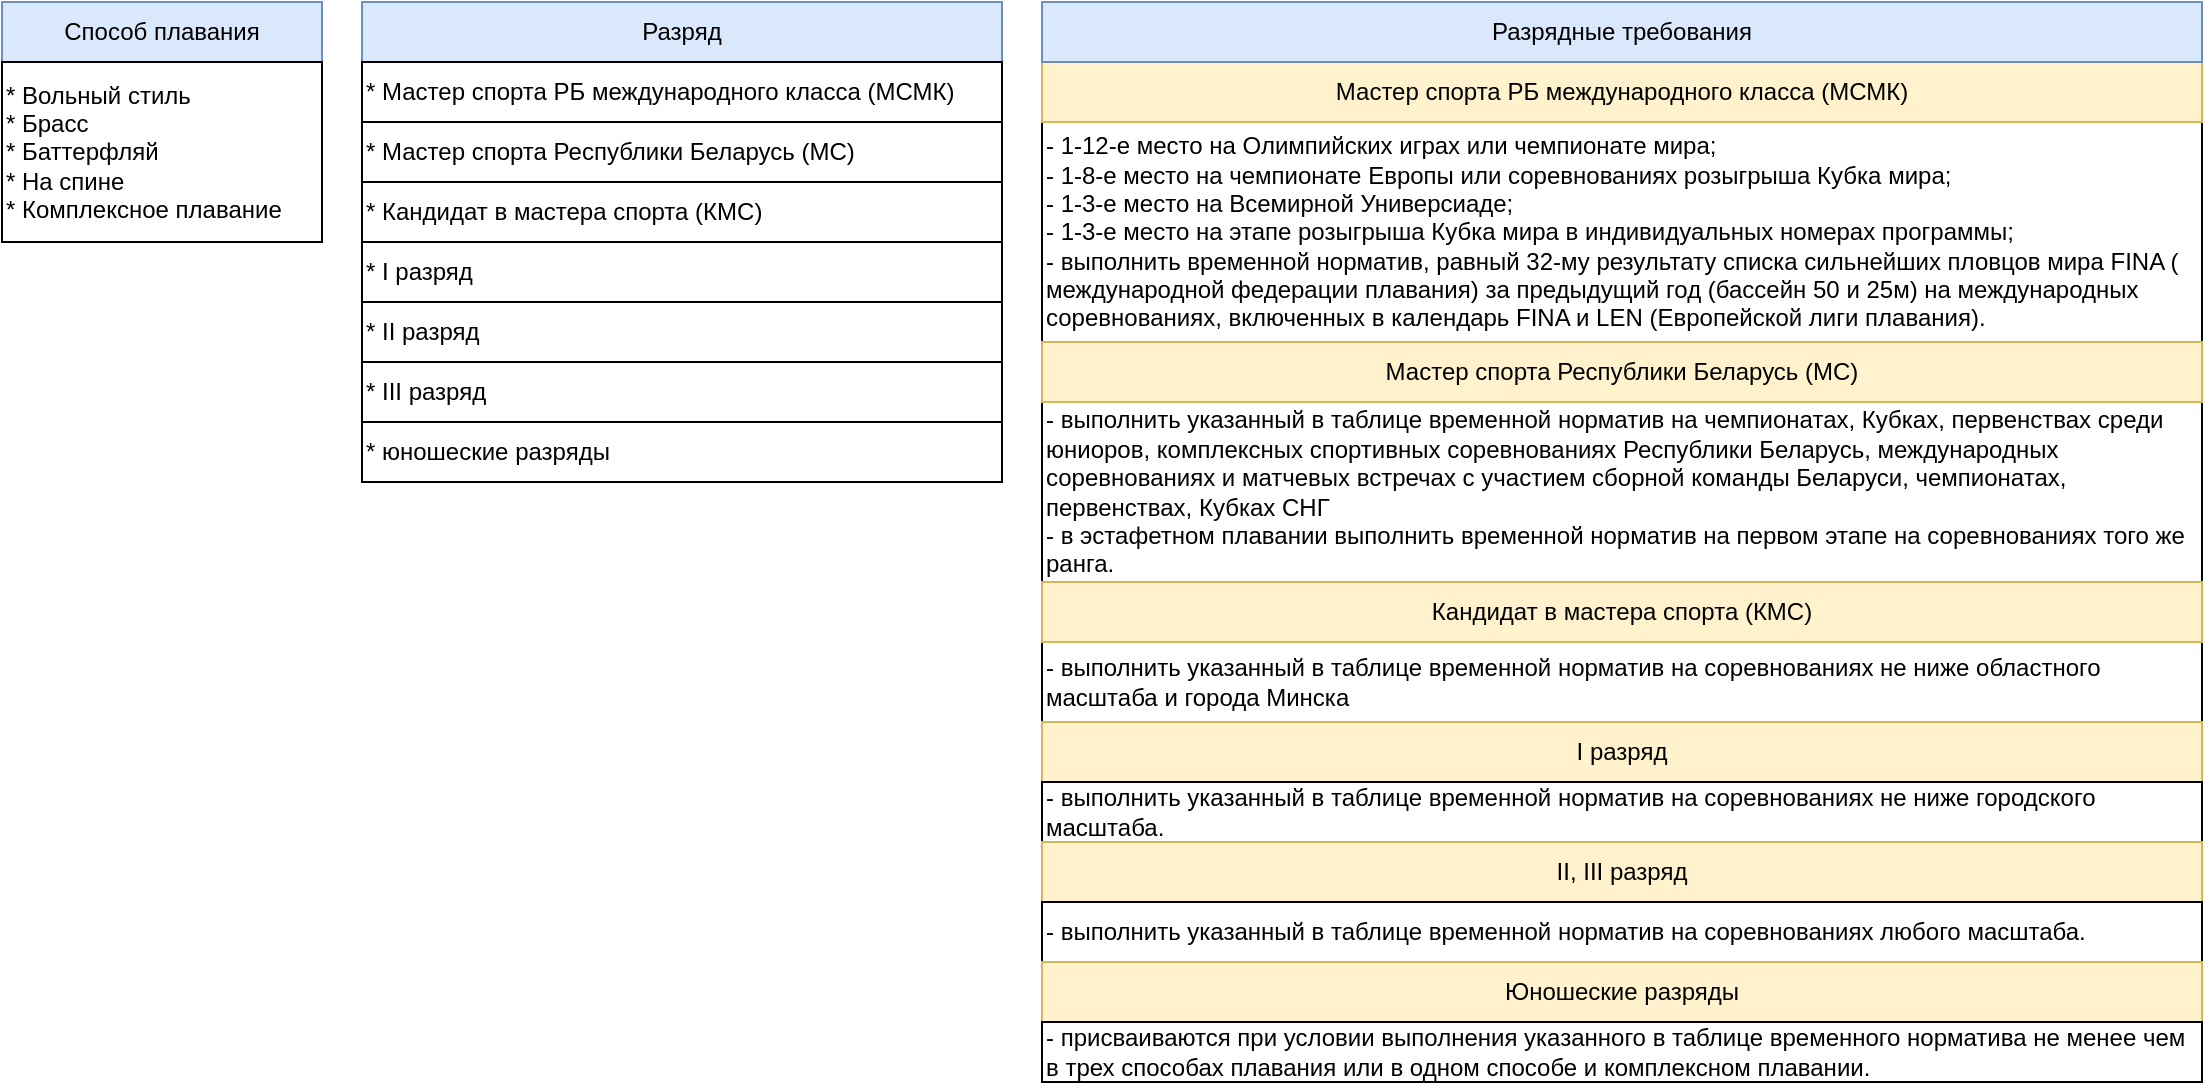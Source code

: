 <mxfile version="18.1.3" type="github" pages="2">
  <diagram id="3uBRCvRjeWxK8TYO13-e" name="Page-1">
    <mxGraphModel dx="1426" dy="673" grid="1" gridSize="10" guides="1" tooltips="1" connect="1" arrows="1" fold="1" page="1" pageScale="1" pageWidth="827" pageHeight="1169" math="0" shadow="0">
      <root>
        <mxCell id="0" />
        <mxCell id="1" parent="0" />
        <mxCell id="oqson8gnHEtwU5q6xzS6-1" value="Способ плавания" style="rounded=0;whiteSpace=wrap;html=1;fillColor=#dae8fc;strokeColor=#6c8ebf;" vertex="1" parent="1">
          <mxGeometry x="40" y="10" width="160" height="30" as="geometry" />
        </mxCell>
        <mxCell id="oqson8gnHEtwU5q6xzS6-2" value="*&amp;nbsp;Вольный стиль&lt;br&gt;*&amp;nbsp;Брасс&lt;br&gt;*&amp;nbsp;Баттерфляй&lt;br&gt;*&amp;nbsp;На спине&lt;br&gt;*&amp;nbsp;Комплексное плавание" style="rounded=0;whiteSpace=wrap;html=1;align=left;" vertex="1" parent="1">
          <mxGeometry x="40" y="40" width="160" height="90" as="geometry" />
        </mxCell>
        <mxCell id="oqson8gnHEtwU5q6xzS6-3" value="Разряд" style="rounded=0;whiteSpace=wrap;html=1;fillColor=#dae8fc;strokeColor=#6c8ebf;" vertex="1" parent="1">
          <mxGeometry x="220" y="10" width="320" height="30" as="geometry" />
        </mxCell>
        <mxCell id="oqson8gnHEtwU5q6xzS6-4" value="* Мастер спорта Республики Беларусь (МС)" style="rounded=0;whiteSpace=wrap;html=1;align=left;" vertex="1" parent="1">
          <mxGeometry x="220" y="70" width="320" height="30" as="geometry" />
        </mxCell>
        <mxCell id="oqson8gnHEtwU5q6xzS6-5" value="*&amp;nbsp;Мастер спорта РБ международного класса (МСМК)" style="rounded=0;whiteSpace=wrap;html=1;align=left;" vertex="1" parent="1">
          <mxGeometry x="220" y="40" width="320" height="30" as="geometry" />
        </mxCell>
        <mxCell id="oqson8gnHEtwU5q6xzS6-6" value="&lt;div&gt;- 1-12-е место на Олимпийских играх или чемпионате мира;&lt;/div&gt;&lt;div&gt;- 1-8-е место на чемпионате Европы или соревнованиях розыгрыша Кубка мира;&lt;/div&gt;&lt;div&gt;- 1-3-е место на Всемирной Универсиаде;&lt;/div&gt;&lt;div&gt;- 1-3-е место на этапе розыгрыша Кубка мира в индивидуальных номерах программы;&lt;/div&gt;&lt;div&gt;- выполнить временной норматив, равный 32-му результату списка сильнейших пловцов мира FINA ( международной федерации плавания) за предыдущий год (бассейн 50 и 25м) на международных соревнованиях, включенных в календарь FINA и LEN (Европейской лиги плавания).&lt;/div&gt;" style="rounded=0;whiteSpace=wrap;html=1;align=left;" vertex="1" parent="1">
          <mxGeometry x="560" y="70" width="580" height="110" as="geometry" />
        </mxCell>
        <mxCell id="oqson8gnHEtwU5q6xzS6-8" value="&lt;div&gt;- выполнить указанный в таблице временной норматив на чемпионатах, Кубках, первенствах среди юниоров, комплексных спортивных соревнованиях Республики Беларусь, международных соревнованиях и матчевых встречах с участием сборной команды Беларуси, чемпионатах, первенствах, Кубках СНГ&lt;/div&gt;&lt;div&gt;- в эстафетном плавании выполнить временной норматив на первом этапе на соревнованиях того же ранга.&lt;/div&gt;" style="rounded=0;whiteSpace=wrap;html=1;align=left;" vertex="1" parent="1">
          <mxGeometry x="560" y="210" width="580" height="90" as="geometry" />
        </mxCell>
        <mxCell id="oqson8gnHEtwU5q6xzS6-10" value="* Кандидат в мастера спорта (КМС)" style="rounded=0;whiteSpace=wrap;html=1;align=left;" vertex="1" parent="1">
          <mxGeometry x="220" y="100" width="320" height="30" as="geometry" />
        </mxCell>
        <mxCell id="oqson8gnHEtwU5q6xzS6-11" value="- выполнить указанный в таблице временной норматив на соревнованиях не ниже областного масштаба и города Минска" style="rounded=0;whiteSpace=wrap;html=1;align=left;" vertex="1" parent="1">
          <mxGeometry x="560" y="330" width="580" height="40" as="geometry" />
        </mxCell>
        <mxCell id="oqson8gnHEtwU5q6xzS6-12" value="* I разряд" style="rounded=0;whiteSpace=wrap;html=1;align=left;" vertex="1" parent="1">
          <mxGeometry x="220" y="130" width="320" height="30" as="geometry" />
        </mxCell>
        <mxCell id="oqson8gnHEtwU5q6xzS6-13" value="* II разряд" style="rounded=0;whiteSpace=wrap;html=1;align=left;" vertex="1" parent="1">
          <mxGeometry x="220" y="160" width="320" height="30" as="geometry" />
        </mxCell>
        <mxCell id="oqson8gnHEtwU5q6xzS6-14" value="* III разряд" style="rounded=0;whiteSpace=wrap;html=1;align=left;" vertex="1" parent="1">
          <mxGeometry x="220" y="190" width="320" height="30" as="geometry" />
        </mxCell>
        <mxCell id="oqson8gnHEtwU5q6xzS6-15" value="* юношеские разряды" style="rounded=0;whiteSpace=wrap;html=1;align=left;" vertex="1" parent="1">
          <mxGeometry x="220" y="220" width="320" height="30" as="geometry" />
        </mxCell>
        <mxCell id="oqson8gnHEtwU5q6xzS6-16" value="&lt;span style=&quot;text-align: left;&quot;&gt;Мастер спорта РБ международного класса (МСМК)&lt;/span&gt;" style="rounded=0;whiteSpace=wrap;html=1;fillColor=#fff2cc;strokeColor=#d6b656;" vertex="1" parent="1">
          <mxGeometry x="560" y="40" width="580" height="30" as="geometry" />
        </mxCell>
        <mxCell id="oqson8gnHEtwU5q6xzS6-18" value="&lt;span style=&quot;text-align: left;&quot;&gt;Мастер спорта Республики Беларусь (МС)&lt;/span&gt;" style="rounded=0;whiteSpace=wrap;html=1;fillColor=#fff2cc;strokeColor=#d6b656;" vertex="1" parent="1">
          <mxGeometry x="560" y="180" width="580" height="30" as="geometry" />
        </mxCell>
        <mxCell id="oqson8gnHEtwU5q6xzS6-19" value="&lt;span style=&quot;text-align: left;&quot;&gt;Кандидат в мастера спорта (КМС)&lt;/span&gt;" style="rounded=0;whiteSpace=wrap;html=1;fillColor=#fff2cc;strokeColor=#d6b656;" vertex="1" parent="1">
          <mxGeometry x="560" y="300" width="580" height="30" as="geometry" />
        </mxCell>
        <mxCell id="oqson8gnHEtwU5q6xzS6-20" value="&lt;span style=&quot;text-align: left;&quot;&gt;I разряд&lt;/span&gt;" style="rounded=0;whiteSpace=wrap;html=1;fillColor=#fff2cc;strokeColor=#d6b656;" vertex="1" parent="1">
          <mxGeometry x="560" y="370" width="580" height="30" as="geometry" />
        </mxCell>
        <mxCell id="oqson8gnHEtwU5q6xzS6-21" value="- выполнить указанный в таблице временной норматив на соревнованиях не ниже городского масштаба." style="rounded=0;whiteSpace=wrap;html=1;align=left;" vertex="1" parent="1">
          <mxGeometry x="560" y="400" width="580" height="30" as="geometry" />
        </mxCell>
        <mxCell id="oqson8gnHEtwU5q6xzS6-22" value="&lt;span style=&quot;text-align: left;&quot;&gt;II, III разряд&lt;/span&gt;" style="rounded=0;whiteSpace=wrap;html=1;fillColor=#fff2cc;strokeColor=#d6b656;" vertex="1" parent="1">
          <mxGeometry x="560" y="430" width="580" height="30" as="geometry" />
        </mxCell>
        <mxCell id="oqson8gnHEtwU5q6xzS6-23" value="- выполнить указанный в таблице временной норматив на соревнованиях любого масштаба." style="rounded=0;whiteSpace=wrap;html=1;align=left;" vertex="1" parent="1">
          <mxGeometry x="560" y="460" width="580" height="30" as="geometry" />
        </mxCell>
        <mxCell id="oqson8gnHEtwU5q6xzS6-24" value="&lt;div style=&quot;text-align: left;&quot;&gt;&lt;span style=&quot;background-color: initial;&quot;&gt;Юношеские разряды&lt;/span&gt;&lt;/div&gt;" style="rounded=0;whiteSpace=wrap;html=1;fillColor=#fff2cc;strokeColor=#d6b656;" vertex="1" parent="1">
          <mxGeometry x="560" y="490" width="580" height="30" as="geometry" />
        </mxCell>
        <mxCell id="oqson8gnHEtwU5q6xzS6-25" value="- присваиваются при условии выполнения указанного в таблице временного норматива не менее чем в трех способах плавания или в одном способе и комплексном плавании." style="rounded=0;whiteSpace=wrap;html=1;align=left;" vertex="1" parent="1">
          <mxGeometry x="560" y="520" width="580" height="30" as="geometry" />
        </mxCell>
        <mxCell id="oqson8gnHEtwU5q6xzS6-26" value="Разрядные требования" style="rounded=0;whiteSpace=wrap;html=1;fillColor=#dae8fc;strokeColor=#6c8ebf;" vertex="1" parent="1">
          <mxGeometry x="560" y="10" width="580" height="30" as="geometry" />
        </mxCell>
      </root>
    </mxGraphModel>
  </diagram>
  <diagram id="lwywVyogBDPDDdzofFM2" name="Page-2">
    <mxGraphModel dx="1426" dy="673" grid="1" gridSize="10" guides="1" tooltips="1" connect="1" arrows="1" fold="1" page="1" pageScale="1" pageWidth="827" pageHeight="1169" math="0" shadow="0">
      <root>
        <mxCell id="0" />
        <mxCell id="1" parent="0" />
        <mxCell id="GxUq6jbFWcJPm_f2jYHd-1" value="Временной норматив" style="rounded=0;whiteSpace=wrap;html=1;fillColor=#dae8fc;strokeColor=#6c8ebf;" vertex="1" parent="1">
          <mxGeometry x="580" y="80" width="160" height="30" as="geometry" />
        </mxCell>
        <mxCell id="GxUq6jbFWcJPm_f2jYHd-2" value="Тип способа плавания&lt;br&gt;Дистанция&lt;br&gt;Временной норматив" style="rounded=0;whiteSpace=wrap;html=1;align=center;" vertex="1" parent="1">
          <mxGeometry x="580" y="110" width="160" height="50" as="geometry" />
        </mxCell>
        <mxCell id="AMMwfCJ8vp5vnsO31n5h-1" style="edgeStyle=orthogonalEdgeStyle;rounded=0;orthogonalLoop=1;jettySize=auto;html=1;entryX=0;entryY=0.5;entryDx=0;entryDy=0;fontFamily=Helvetica;fontSize=12;fontColor=default;endArrow=none;endFill=0;" edge="1" parent="1" source="TGe8yRkI1XczybH840-i-1" target="GxUq6jbFWcJPm_f2jYHd-1">
          <mxGeometry relative="1" as="geometry" />
        </mxCell>
        <mxCell id="TGe8yRkI1XczybH840-i-1" value="Разряд" style="rounded=0;whiteSpace=wrap;html=1;fillColor=#dae8fc;strokeColor=#6c8ebf;" vertex="1" parent="1">
          <mxGeometry x="390" y="80" width="160" height="30" as="geometry" />
        </mxCell>
        <mxCell id="eh5gAPmO3vDbbikgjuZN-1" value="Разряд" style="rounded=0;whiteSpace=wrap;html=1;align=center;" vertex="1" parent="1">
          <mxGeometry x="390" y="110" width="160" height="30" as="geometry" />
        </mxCell>
        <mxCell id="dlyEmwu1dpHWa8kW3OXb-12" style="edgeStyle=orthogonalEdgeStyle;rounded=0;orthogonalLoop=1;jettySize=auto;html=1;entryX=0;entryY=0.5;entryDx=0;entryDy=0;fontFamily=Helvetica;fontSize=12;fontColor=default;endArrow=none;endFill=0;" edge="1" parent="1" source="dlyEmwu1dpHWa8kW3OXb-13">
          <mxGeometry relative="1" as="geometry">
            <mxPoint x="200" y="25" as="targetPoint" />
          </mxGeometry>
        </mxCell>
        <mxCell id="dlyEmwu1dpHWa8kW3OXb-13" value="Разрядные нормы" style="rounded=0;whiteSpace=wrap;html=1;fillColor=#dae8fc;strokeColor=#6c8ebf;" vertex="1" parent="1">
          <mxGeometry x="10" y="10" width="160" height="30" as="geometry" />
        </mxCell>
        <mxCell id="dlyEmwu1dpHWa8kW3OXb-14" value="Наименование&lt;br&gt;Страна" style="rounded=0;whiteSpace=wrap;html=1;align=center;" vertex="1" parent="1">
          <mxGeometry x="10" y="40" width="160" height="100" as="geometry" />
        </mxCell>
        <mxCell id="dlyEmwu1dpHWa8kW3OXb-15" style="edgeStyle=orthogonalEdgeStyle;rounded=0;orthogonalLoop=1;jettySize=auto;html=1;entryX=0;entryY=0.5;entryDx=0;entryDy=0;fontFamily=Helvetica;fontSize=12;fontColor=default;endArrow=none;endFill=0;" edge="1" parent="1" source="dlyEmwu1dpHWa8kW3OXb-16">
          <mxGeometry relative="1" as="geometry">
            <mxPoint x="390" y="95" as="targetPoint" />
          </mxGeometry>
        </mxCell>
        <mxCell id="dlyEmwu1dpHWa8kW3OXb-16" value="Дата действия" style="rounded=0;whiteSpace=wrap;html=1;fillColor=#dae8fc;strokeColor=#6c8ebf;" vertex="1" parent="1">
          <mxGeometry x="200" y="80" width="160" height="30" as="geometry" />
        </mxCell>
        <mxCell id="dlyEmwu1dpHWa8kW3OXb-17" value="Дата начала&lt;br&gt;Дата окончание" style="rounded=0;whiteSpace=wrap;html=1;align=center;" vertex="1" parent="1">
          <mxGeometry x="200" y="110" width="160" height="30" as="geometry" />
        </mxCell>
        <mxCell id="dlyEmwu1dpHWa8kW3OXb-18" style="edgeStyle=orthogonalEdgeStyle;rounded=0;orthogonalLoop=1;jettySize=auto;html=1;entryX=0;entryY=0.5;entryDx=0;entryDy=0;fontFamily=Helvetica;fontSize=12;fontColor=default;endArrow=none;endFill=0;" edge="1" parent="1">
          <mxGeometry relative="1" as="geometry">
            <mxPoint x="200" y="95" as="targetPoint" />
            <mxPoint x="170" y="95" as="sourcePoint" />
          </mxGeometry>
        </mxCell>
        <mxCell id="dlyEmwu1dpHWa8kW3OXb-19" value="Страна" style="rounded=0;whiteSpace=wrap;html=1;fillColor=#dae8fc;strokeColor=#6c8ebf;" vertex="1" parent="1">
          <mxGeometry x="200" y="10" width="160" height="30" as="geometry" />
        </mxCell>
        <mxCell id="dlyEmwu1dpHWa8kW3OXb-20" value="Страна" style="rounded=0;whiteSpace=wrap;html=1;align=center;" vertex="1" parent="1">
          <mxGeometry x="200" y="40" width="160" height="30" as="geometry" />
        </mxCell>
      </root>
    </mxGraphModel>
  </diagram>
</mxfile>

